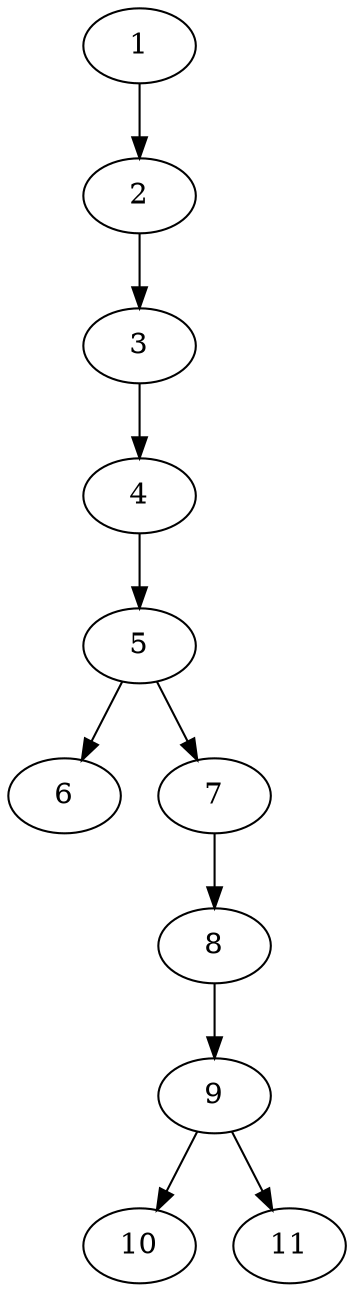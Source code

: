 // DAG (tier=1-easy, mode=data, n=11, ccr=0.340, fat=0.379, density=0.273, regular=0.675, jump=0.014, mindata=1048576, maxdata=8388608)
// DAG automatically generated by daggen at Sun Aug 24 16:33:33 2025
// /home/ermia/Project/Environments/daggen/bin/daggen --dot --ccr 0.340 --fat 0.379 --regular 0.675 --density 0.273 --jump 0.014 --mindata 1048576 --maxdata 8388608 -n 11 
digraph G {
  1 [size="1014454513087680128", alpha="0.04", expect_size="507227256543840064"]
  1 -> 2 [size ="397647072460800"]
  2 [size="8234184649895575552", alpha="0.05", expect_size="4117092324947787776"]
  2 -> 3 [size ="32621484572672"]
  3 [size="908604269086946304", alpha="0.10", expect_size="454302134543473152"]
  3 -> 4 [size ="383452675309568"]
  4 [size="240615850331472920576", alpha="0.14", expect_size="120307925165736460288"]
  4 -> 5 [size ="309484907921408"]
  5 [size="43102368736819019776", alpha="0.12", expect_size="21551184368409509888"]
  5 -> 6 [size ="98346161143808"]
  5 -> 7 [size ="98346161143808"]
  6 [size="415989582513831936000", alpha="0.03", expect_size="207994791256915968000"]
  7 [size="138199038697113104", alpha="0.01", expect_size="69099519348556552"]
  7 -> 8 [size ="174812089548800"]
  8 [size="229808041779516000", alpha="0.06", expect_size="114904020889758000"]
  8 -> 9 [size ="164254187520000"]
  9 [size="29987937654717546496", alpha="0.08", expect_size="14993968827358773248"]
  9 -> 10 [size ="77218445262848"]
  9 -> 11 [size ="77218445262848"]
  10 [size="3323714960046248", alpha="0.02", expect_size="1661857480023124"]
  11 [size="29721861554176000000", alpha="0.20", expect_size="14860930777088000000"]
}
